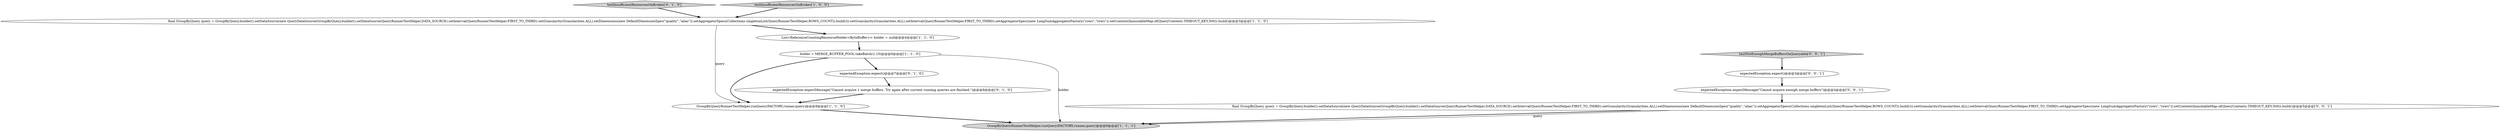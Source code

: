 digraph {
9 [style = filled, label = "expectedException.expectMessage(\"Cannot acquire enough merge buffers\")@@@4@@@['0', '0', '1']", fillcolor = white, shape = ellipse image = "AAA0AAABBB3BBB"];
8 [style = filled, label = "expectedException.expectMessage(\"Cannot acquire 1 merge buffers. Try again after current running queries are finished.\")@@@8@@@['0', '1', '0']", fillcolor = white, shape = ellipse image = "AAA1AAABBB2BBB"];
3 [style = filled, label = "holder = MERGE_BUFFER_POOL.takeBatch(1,10)@@@6@@@['1', '1', '0']", fillcolor = white, shape = ellipse image = "AAA0AAABBB1BBB"];
6 [style = filled, label = "testInsufficientResourcesOnBroker['0', '1', '0']", fillcolor = lightgray, shape = diamond image = "AAA0AAABBB2BBB"];
12 [style = filled, label = "expectedException.expect()@@@3@@@['0', '0', '1']", fillcolor = white, shape = ellipse image = "AAA0AAABBB3BBB"];
2 [style = filled, label = "final GroupByQuery query = GroupByQuery.builder().setDataSource(new QueryDataSource(GroupByQuery.builder().setDataSource(QueryRunnerTestHelper.DATA_SOURCE).setInterval(QueryRunnerTestHelper.FIRST_TO_THIRD).setGranularity(Granularities.ALL).setDimensions(new DefaultDimensionSpec(\"quality\",\"alias\")).setAggregatorSpecs(Collections.singletonList(QueryRunnerTestHelper.ROWS_COUNT)).build())).setGranularity(Granularities.ALL).setInterval(QueryRunnerTestHelper.FIRST_TO_THIRD).setAggregatorSpecs(new LongSumAggregatorFactory(\"rows\",\"rows\")).setContext(ImmutableMap.of(QueryContexts.TIMEOUT_KEY,500)).build()@@@3@@@['1', '1', '0']", fillcolor = white, shape = ellipse image = "AAA0AAABBB1BBB"];
5 [style = filled, label = "testInsufficientResourcesOnBroker['1', '0', '0']", fillcolor = lightgray, shape = diamond image = "AAA0AAABBB1BBB"];
7 [style = filled, label = "expectedException.expect()@@@7@@@['0', '1', '0']", fillcolor = white, shape = ellipse image = "AAA1AAABBB2BBB"];
11 [style = filled, label = "testNotEnoughMergeBuffersOnQueryable['0', '0', '1']", fillcolor = lightgray, shape = diamond image = "AAA0AAABBB3BBB"];
10 [style = filled, label = "final GroupByQuery query = GroupByQuery.builder().setDataSource(new QueryDataSource(GroupByQuery.builder().setDataSource(QueryRunnerTestHelper.DATA_SOURCE).setInterval(QueryRunnerTestHelper.FIRST_TO_THIRD).setGranularity(Granularities.ALL).setDimensions(new DefaultDimensionSpec(\"quality\",\"alias\")).setAggregatorSpecs(Collections.singletonList(QueryRunnerTestHelper.ROWS_COUNT)).build())).setGranularity(Granularities.ALL).setInterval(QueryRunnerTestHelper.FIRST_TO_THIRD).setAggregatorSpecs(new LongSumAggregatorFactory(\"rows\",\"rows\")).setContext(ImmutableMap.of(QueryContexts.TIMEOUT_KEY,500)).build()@@@5@@@['0', '0', '1']", fillcolor = white, shape = ellipse image = "AAA0AAABBB3BBB"];
1 [style = filled, label = "GroupByQueryRunnerTestHelper.runQuery(FACTORY,runner,query)@@@6@@@['1', '1', '1']", fillcolor = lightgray, shape = ellipse image = "AAA0AAABBB1BBB"];
4 [style = filled, label = "GroupByQueryRunnerTestHelper.runQuery(FACTORY,runner,query)@@@9@@@['1', '1', '0']", fillcolor = white, shape = ellipse image = "AAA0AAABBB1BBB"];
0 [style = filled, label = "List<ReferenceCountingResourceHolder<ByteBuffer>> holder = null@@@4@@@['1', '1', '0']", fillcolor = white, shape = ellipse image = "AAA0AAABBB1BBB"];
5->2 [style = bold, label=""];
12->9 [style = bold, label=""];
10->1 [style = bold, label=""];
10->1 [style = solid, label="query"];
2->0 [style = bold, label=""];
3->1 [style = solid, label="holder"];
7->8 [style = bold, label=""];
0->3 [style = bold, label=""];
11->12 [style = bold, label=""];
8->4 [style = bold, label=""];
3->7 [style = bold, label=""];
6->2 [style = bold, label=""];
3->4 [style = bold, label=""];
4->1 [style = bold, label=""];
9->10 [style = bold, label=""];
2->4 [style = solid, label="query"];
}
